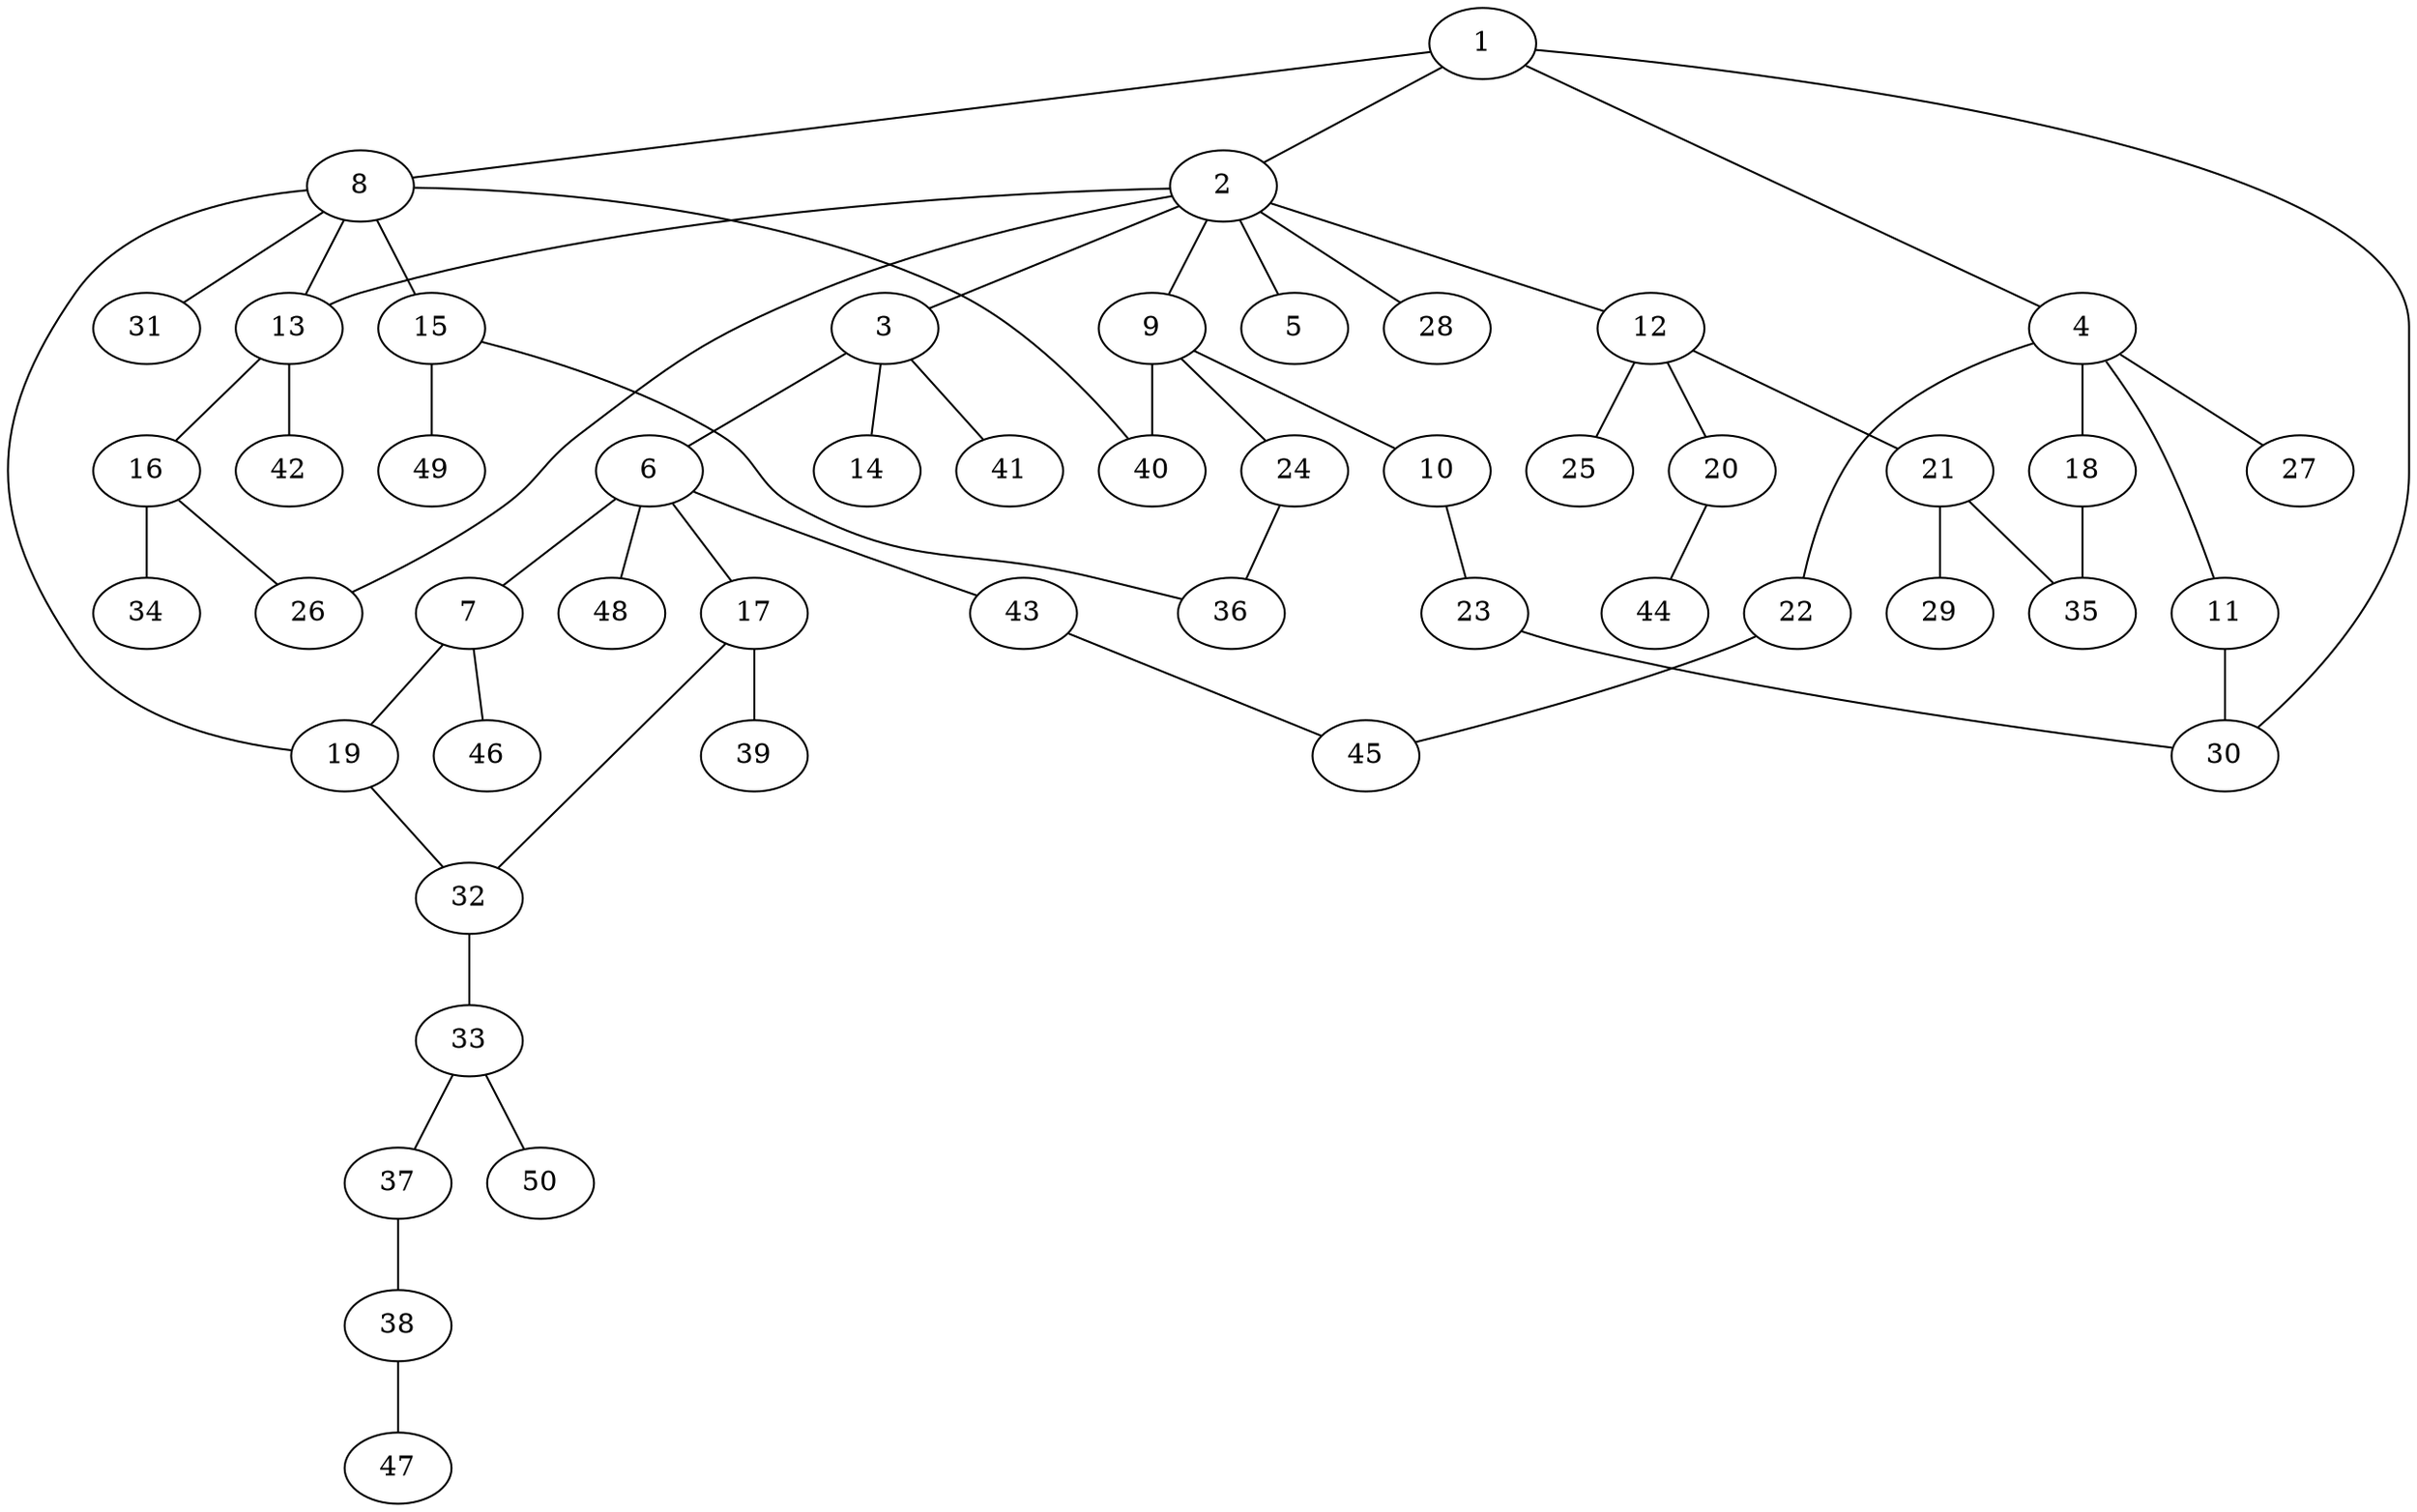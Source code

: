 graph graphname {1--2
1--4
1--8
1--30
2--3
2--5
2--9
2--12
2--13
2--26
2--28
3--6
3--14
3--41
4--11
4--18
4--22
4--27
6--7
6--17
6--43
6--48
7--19
7--46
8--13
8--15
8--19
8--31
8--40
9--10
9--24
9--40
10--23
11--30
12--20
12--21
12--25
13--16
13--42
15--36
15--49
16--26
16--34
17--32
17--39
18--35
19--32
20--44
21--29
21--35
22--45
23--30
24--36
32--33
33--37
33--50
37--38
38--47
43--45
}